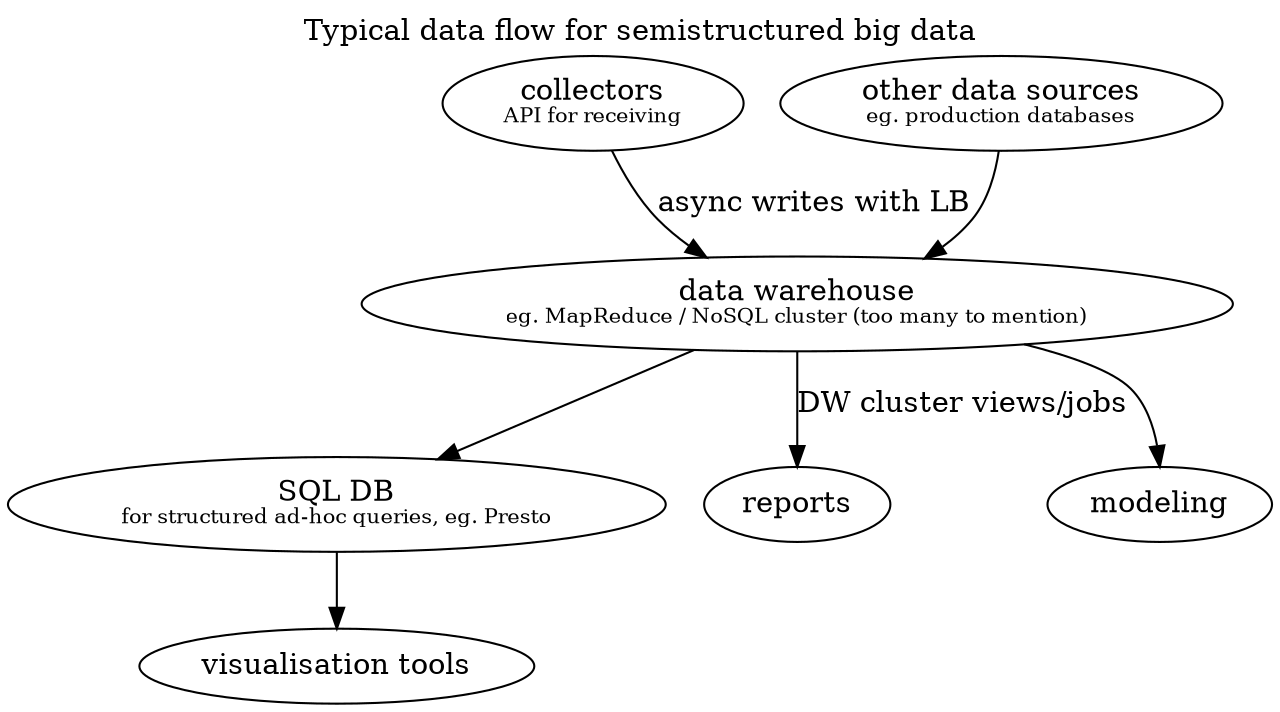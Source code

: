 digraph dataflow {
 label = "Typical data flow for semistructured big data";
 labelloc = top;
 collectors [label=<collectors<br/><font point-size="10">API for receiving</font>>];
 sources [label=<other data sources<br/><font point-size="10">eg. production databases</font>>];
 dw [label=<data warehouse<br/><font point-size="10">eg. MapReduce / NoSQL cluster (too many to mention)</font>>];
 "data marts" [label=<SQL DB<br/><font point-size="10">for structured ad-hoc queries, eg. Presto</font>>];
 collectors -> dw [label="async writes with LB"];
 sources -> dw;
 dw -> reports [label="DW cluster views/jobs"];
 dw -> modeling;
 dw -> "data marts" -> "visualisation tools";
}
